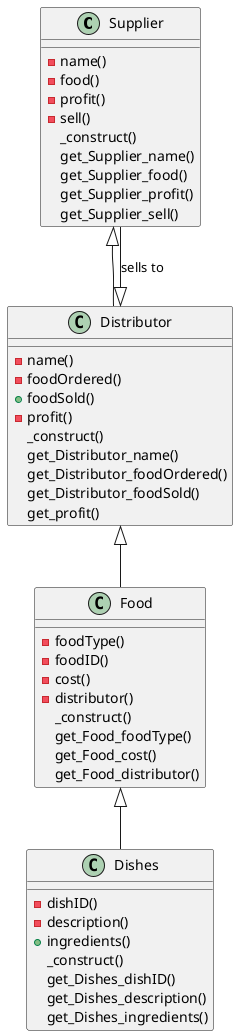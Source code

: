 @startuml

class Supplier {
  - name()
  - food() 
  - profit()
  - sell()
  _construct()
  get_Supplier_name()
  get_Supplier_food()
  get_Supplier_profit()
  get_Supplier_sell()
}

class Distributor extends Supplier {
  - name()
  - foodOrdered()
  + foodSold()
  - profit()
  _construct()
  get_Distributor_name()
  get_Distributor_foodOrdered()
  get_Distributor_foodSold()
  get_profit()
}

class Food extends Distributor {
  - foodType()
  - foodID()
  - cost()
  - distributor()
  _construct()
  get_Food_foodType()
  get_Food_cost()
  get_Food_distributor()
}

class Dishes extends Food {
  - dishID()
  -description()
  +ingredients()
  _construct()
  get_Dishes_dishID()
  get_Dishes_description()
  get_Dishes_ingredients()
}


Supplier --|> Distributor : sells to

@enduml

' look at tables on gitgub
' are there things missing?
' 